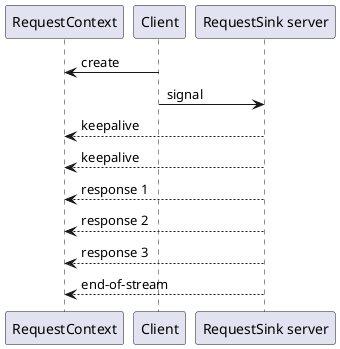 @startuml
RequestContext <- Client : create
Client -> "RequestSink server" : signal
RequestContext <-- "RequestSink server" : keepalive
RequestContext <-- "RequestSink server" : keepalive
RequestContext <-- "RequestSink server" : response 1
RequestContext <-- "RequestSink server" : response 2
RequestContext <-- "RequestSink server" : response 3
RequestContext <-- "RequestSink server" : end-of-stream

@enduml